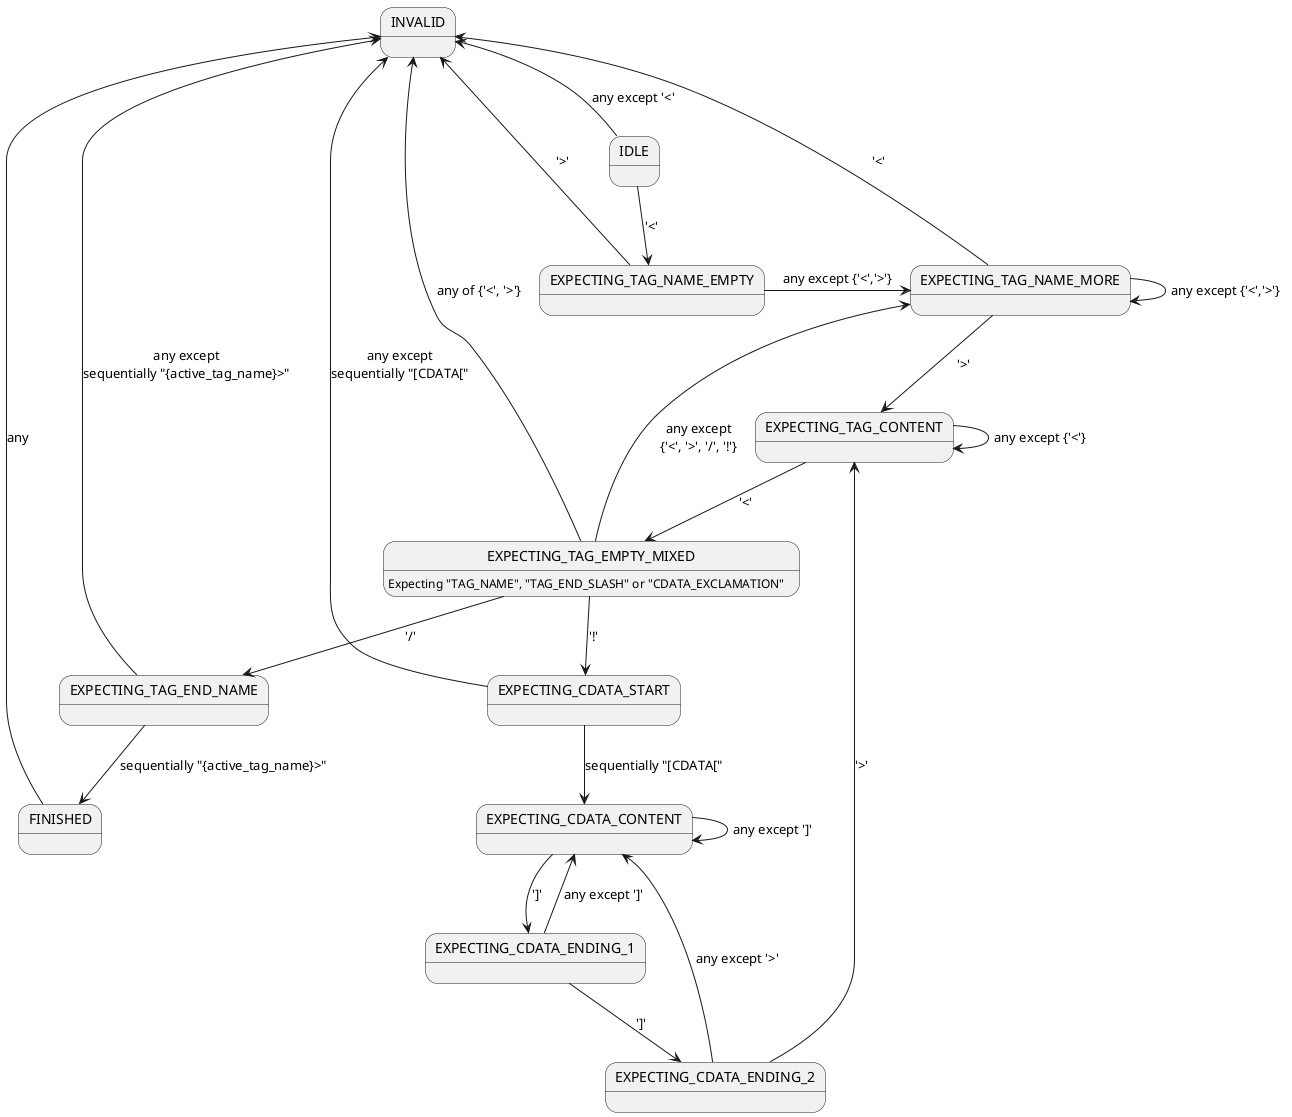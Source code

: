 @startuml

state "IDLE" as IDLE 
EXPECTING_TAG_EMPTY_MIXED: Expecting "TAG_NAME", "TAG_END_SLASH" or "CDATA_EXCLAMATION"

IDLE -down-> EXPECTING_TAG_NAME_EMPTY: '<'
EXPECTING_TAG_NAME_EMPTY -right-> EXPECTING_TAG_NAME_MORE: any except {'<','>'}
EXPECTING_TAG_NAME_MORE --> EXPECTING_TAG_NAME_MORE: any except {'<','>'}
EXPECTING_TAG_NAME_MORE -down-> EXPECTING_TAG_CONTENT: '>'

EXPECTING_TAG_CONTENT --> EXPECTING_TAG_CONTENT: any except {'<'}  
EXPECTING_TAG_CONTENT --> EXPECTING_TAG_EMPTY_MIXED: '<'  
EXPECTING_TAG_EMPTY_MIXED -right-> EXPECTING_TAG_NAME_MORE: any except\n{'<', '>', '/', '!'}  
EXPECTING_TAG_EMPTY_MIXED --> EXPECTING_CDATA_START: '!'  
EXPECTING_CDATA_START --> INVALID: any except\nsequentially "[CDATA[" 
EXPECTING_CDATA_START --> EXPECTING_CDATA_CONTENT: sequentially "[CDATA[" 
EXPECTING_CDATA_CONTENT --> EXPECTING_CDATA_CONTENT: any except ']' 
EXPECTING_CDATA_CONTENT --> EXPECTING_CDATA_ENDING_1: ']' 
EXPECTING_CDATA_ENDING_1 --> EXPECTING_CDATA_CONTENT: any except ']'  
EXPECTING_CDATA_ENDING_1 --> EXPECTING_CDATA_ENDING_2: ']' 
EXPECTING_CDATA_ENDING_2 --> EXPECTING_CDATA_CONTENT: any except '>' 
EXPECTING_CDATA_ENDING_2 --> EXPECTING_TAG_CONTENT: '>' 

EXPECTING_TAG_EMPTY_MIXED -down-> EXPECTING_TAG_END_NAME: '/'  

IDLE -up-> INVALID: any except '<'
EXPECTING_TAG_END_NAME -left-> INVALID: any except\nsequentially "{active_tag_name}>"  
EXPECTING_TAG_NAME_MORE -left-> INVALID: '<'
EXPECTING_TAG_EMPTY_MIXED --> INVALID: any of {'<', '>'}  
EXPECTING_TAG_NAME_EMPTY -down-> INVALID: '>'  

EXPECTING_TAG_END_NAME --> FINISHED: sequentially "{active_tag_name}>"  
FINISHED --> INVALID: any 


@enduml
